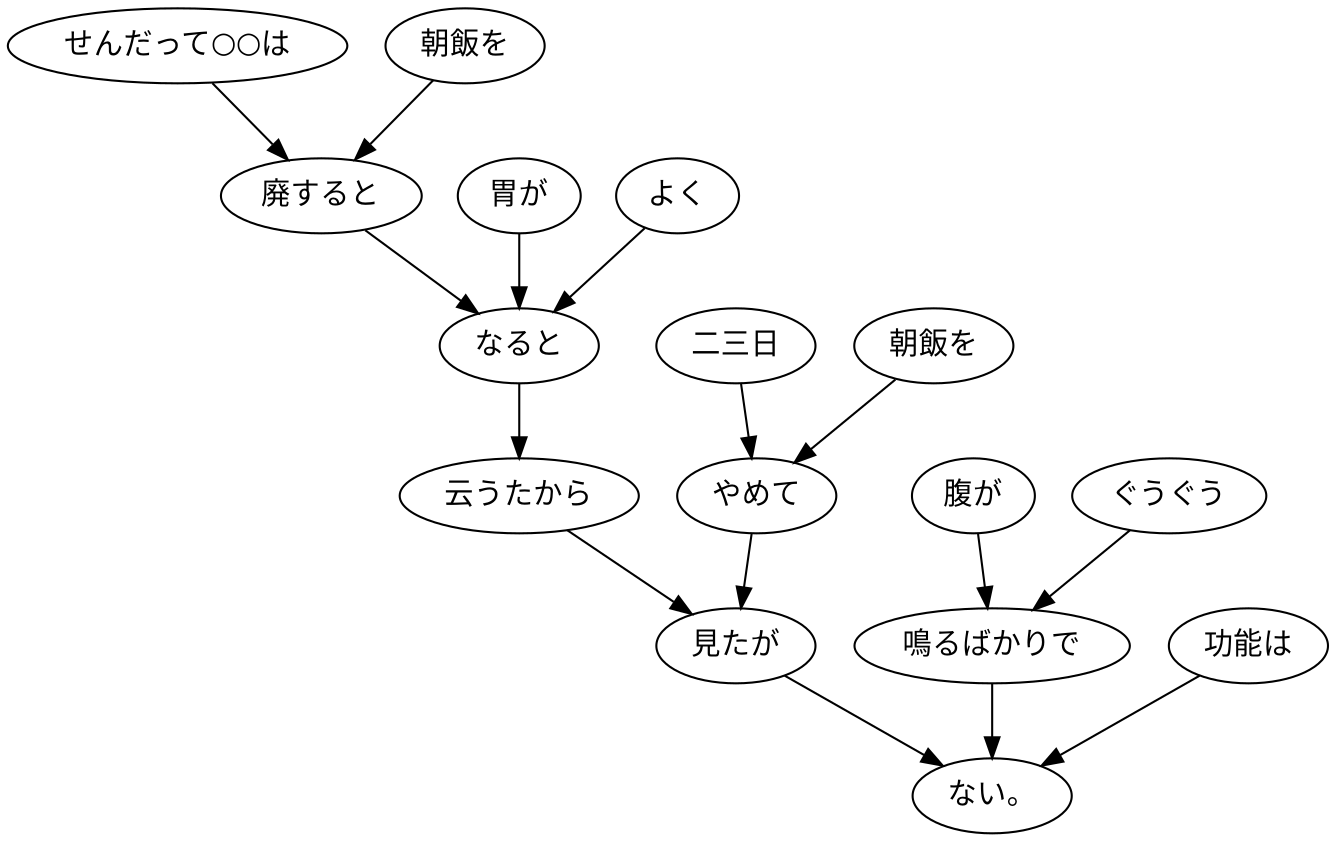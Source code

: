 digraph graph506 {
	node0 [label="せんだって○○は"];
	node1 [label="朝飯を"];
	node2 [label="廃すると"];
	node3 [label="胃が"];
	node4 [label="よく"];
	node5 [label="なると"];
	node6 [label="云うたから"];
	node7 [label="二三日"];
	node8 [label="朝飯を"];
	node9 [label="やめて"];
	node10 [label="見たが"];
	node11 [label="腹が"];
	node12 [label="ぐうぐう"];
	node13 [label="鳴るばかりで"];
	node14 [label="功能は"];
	node15 [label="ない。"];
	node0 -> node2;
	node1 -> node2;
	node2 -> node5;
	node3 -> node5;
	node4 -> node5;
	node5 -> node6;
	node6 -> node10;
	node7 -> node9;
	node8 -> node9;
	node9 -> node10;
	node10 -> node15;
	node11 -> node13;
	node12 -> node13;
	node13 -> node15;
	node14 -> node15;
}
